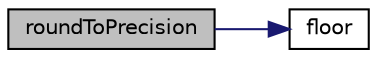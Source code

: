 digraph "roundToPrecision"
{
  edge [fontname="Helvetica",fontsize="10",labelfontname="Helvetica",labelfontsize="10"];
  node [fontname="Helvetica",fontsize="10",shape=record];
  rankdir="LR";
  Node1780 [label="roundToPrecision",height=0.2,width=0.4,color="black", fillcolor="grey75", style="filled", fontcolor="black"];
  Node1780 -> Node1781 [color="midnightblue",fontsize="10",style="solid",fontname="Helvetica"];
  Node1781 [label="floor",height=0.2,width=0.4,color="black", fillcolor="white", style="filled",URL="$dc/de2/mcvs_atm_disp__kry__bbd__p_8m.html#a532be631bf22af7829394ffbd4ad7894"];
}
